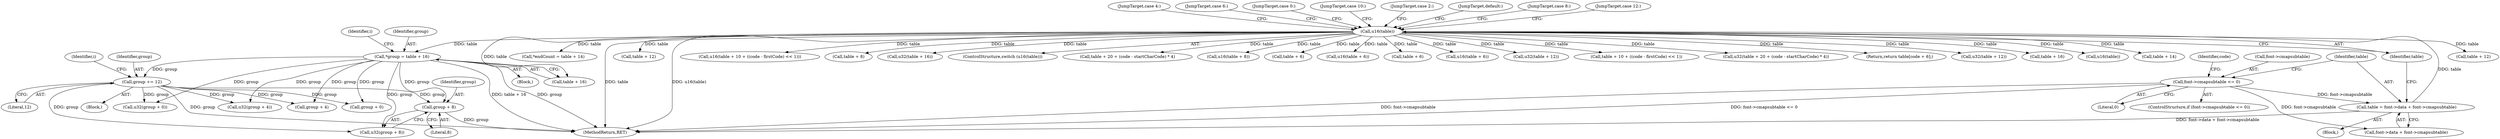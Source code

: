 digraph "0_ghostscript_961b10cdd71403072fb99401a45f3bef6ce53626@pointer" {
"1000427" [label="(Call,group + 8)"];
"1000393" [label="(Call,*group = table + 16)"];
"1000141" [label="(Call,u16(table))"];
"1000131" [label="(Call,table = font->data + font->cmapsubtable)"];
"1000124" [label="(Call,font->cmapsubtable <= 0)"];
"1000446" [label="(Call,group += 12)"];
"1000151" [label="(JumpTarget,case 4:)"];
"1000389" [label="(Call,table + 12)"];
"1000408" [label="(Block,)"];
"1000141" [label="(Call,u16(table))"];
"1000142" [label="(Identifier,table)"];
"1000161" [label="(Call,*endCount = table + 14)"];
"1000350" [label="(Call,table + 12)"];
"1000412" [label="(Call,u32(group + 0))"];
"1000305" [label="(JumpTarget,case 6:)"];
"1000384" [label="(Block,)"];
"1000334" [label="(Call,u16(table + 10 + ((code - firstCode) << 1)))"];
"1000128" [label="(Literal,0)"];
"1000318" [label="(Call,table + 8)"];
"1000420" [label="(Call,group + 4)"];
"1000407" [label="(Identifier,i)"];
"1000419" [label="(Call,u32(group + 4))"];
"1000401" [label="(Identifier,i)"];
"1000133" [label="(Call,font->data + font->cmapsubtable)"];
"1000356" [label="(Call,u32(table + 16))"];
"1000878" [label="(MethodReturn,RET)"];
"1000121" [label="(Block,)"];
"1000426" [label="(Call,u32(group + 8))"];
"1000413" [label="(Call,group + 0)"];
"1000140" [label="(ControlStructure,switch (u16(table)))"];
"1000144" [label="(JumpTarget,case 0:)"];
"1000131" [label="(Call,table = font->data + font->cmapsubtable)"];
"1000130" [label="(Identifier,code)"];
"1000428" [label="(Identifier,group)"];
"1000374" [label="(Call,table + 20 + (code - startCharCode) * 4)"];
"1000427" [label="(Call,group + 8)"];
"1000317" [label="(Call,u16(table + 8))"];
"1000311" [label="(Call,table + 6)"];
"1000447" [label="(Identifier,group)"];
"1000448" [label="(Literal,12)"];
"1000156" [label="(Call,u16(table + 6))"];
"1000157" [label="(Call,table + 6)"];
"1000125" [label="(Call,font->cmapsubtable)"];
"1000310" [label="(Call,u16(table + 6))"];
"1000349" [label="(Call,u32(table + 12))"];
"1000335" [label="(Call,table + 10 + ((code - firstCode) << 1))"];
"1000373" [label="(Call,u32(table + 20 + (code - startCharCode) * 4))"];
"1000344" [label="(JumpTarget,case 10:)"];
"1000451" [label="(JumpTarget,case 2:)"];
"1000145" [label="(Return,return table[code + 6];)"];
"1000388" [label="(Call,u32(table + 12))"];
"1000429" [label="(Literal,8)"];
"1000132" [label="(Identifier,table)"];
"1000446" [label="(Call,group += 12)"];
"1000453" [label="(JumpTarget,default:)"];
"1000357" [label="(Call,table + 16)"];
"1000456" [label="(Call,u16(table))"];
"1000123" [label="(ControlStructure,if (font->cmapsubtable <= 0))"];
"1000124" [label="(Call,font->cmapsubtable <= 0)"];
"1000394" [label="(Identifier,group)"];
"1000452" [label="(JumpTarget,case 8:)"];
"1000393" [label="(Call,*group = table + 16)"];
"1000163" [label="(Call,table + 14)"];
"1000395" [label="(Call,table + 16)"];
"1000383" [label="(JumpTarget,case 12:)"];
"1000427" -> "1000426"  [label="AST: "];
"1000427" -> "1000429"  [label="CFG: "];
"1000428" -> "1000427"  [label="AST: "];
"1000429" -> "1000427"  [label="AST: "];
"1000426" -> "1000427"  [label="CFG: "];
"1000427" -> "1000878"  [label="DDG: group"];
"1000393" -> "1000427"  [label="DDG: group"];
"1000446" -> "1000427"  [label="DDG: group"];
"1000393" -> "1000384"  [label="AST: "];
"1000393" -> "1000395"  [label="CFG: "];
"1000394" -> "1000393"  [label="AST: "];
"1000395" -> "1000393"  [label="AST: "];
"1000401" -> "1000393"  [label="CFG: "];
"1000393" -> "1000878"  [label="DDG: group"];
"1000393" -> "1000878"  [label="DDG: table + 16"];
"1000141" -> "1000393"  [label="DDG: table"];
"1000393" -> "1000412"  [label="DDG: group"];
"1000393" -> "1000413"  [label="DDG: group"];
"1000393" -> "1000419"  [label="DDG: group"];
"1000393" -> "1000420"  [label="DDG: group"];
"1000393" -> "1000426"  [label="DDG: group"];
"1000393" -> "1000446"  [label="DDG: group"];
"1000141" -> "1000140"  [label="AST: "];
"1000141" -> "1000142"  [label="CFG: "];
"1000142" -> "1000141"  [label="AST: "];
"1000144" -> "1000141"  [label="CFG: "];
"1000151" -> "1000141"  [label="CFG: "];
"1000305" -> "1000141"  [label="CFG: "];
"1000344" -> "1000141"  [label="CFG: "];
"1000383" -> "1000141"  [label="CFG: "];
"1000451" -> "1000141"  [label="CFG: "];
"1000452" -> "1000141"  [label="CFG: "];
"1000453" -> "1000141"  [label="CFG: "];
"1000141" -> "1000878"  [label="DDG: table"];
"1000141" -> "1000878"  [label="DDG: u16(table)"];
"1000131" -> "1000141"  [label="DDG: table"];
"1000141" -> "1000145"  [label="DDG: table"];
"1000141" -> "1000156"  [label="DDG: table"];
"1000141" -> "1000157"  [label="DDG: table"];
"1000141" -> "1000161"  [label="DDG: table"];
"1000141" -> "1000163"  [label="DDG: table"];
"1000141" -> "1000310"  [label="DDG: table"];
"1000141" -> "1000311"  [label="DDG: table"];
"1000141" -> "1000317"  [label="DDG: table"];
"1000141" -> "1000318"  [label="DDG: table"];
"1000141" -> "1000334"  [label="DDG: table"];
"1000141" -> "1000335"  [label="DDG: table"];
"1000141" -> "1000349"  [label="DDG: table"];
"1000141" -> "1000350"  [label="DDG: table"];
"1000141" -> "1000356"  [label="DDG: table"];
"1000141" -> "1000357"  [label="DDG: table"];
"1000141" -> "1000373"  [label="DDG: table"];
"1000141" -> "1000374"  [label="DDG: table"];
"1000141" -> "1000388"  [label="DDG: table"];
"1000141" -> "1000389"  [label="DDG: table"];
"1000141" -> "1000395"  [label="DDG: table"];
"1000141" -> "1000456"  [label="DDG: table"];
"1000131" -> "1000121"  [label="AST: "];
"1000131" -> "1000133"  [label="CFG: "];
"1000132" -> "1000131"  [label="AST: "];
"1000133" -> "1000131"  [label="AST: "];
"1000142" -> "1000131"  [label="CFG: "];
"1000131" -> "1000878"  [label="DDG: font->data + font->cmapsubtable"];
"1000124" -> "1000131"  [label="DDG: font->cmapsubtable"];
"1000124" -> "1000123"  [label="AST: "];
"1000124" -> "1000128"  [label="CFG: "];
"1000125" -> "1000124"  [label="AST: "];
"1000128" -> "1000124"  [label="AST: "];
"1000130" -> "1000124"  [label="CFG: "];
"1000132" -> "1000124"  [label="CFG: "];
"1000124" -> "1000878"  [label="DDG: font->cmapsubtable"];
"1000124" -> "1000878"  [label="DDG: font->cmapsubtable <= 0"];
"1000124" -> "1000133"  [label="DDG: font->cmapsubtable"];
"1000446" -> "1000408"  [label="AST: "];
"1000446" -> "1000448"  [label="CFG: "];
"1000447" -> "1000446"  [label="AST: "];
"1000448" -> "1000446"  [label="AST: "];
"1000407" -> "1000446"  [label="CFG: "];
"1000446" -> "1000878"  [label="DDG: group"];
"1000446" -> "1000412"  [label="DDG: group"];
"1000446" -> "1000413"  [label="DDG: group"];
"1000446" -> "1000419"  [label="DDG: group"];
"1000446" -> "1000420"  [label="DDG: group"];
"1000446" -> "1000426"  [label="DDG: group"];
}
